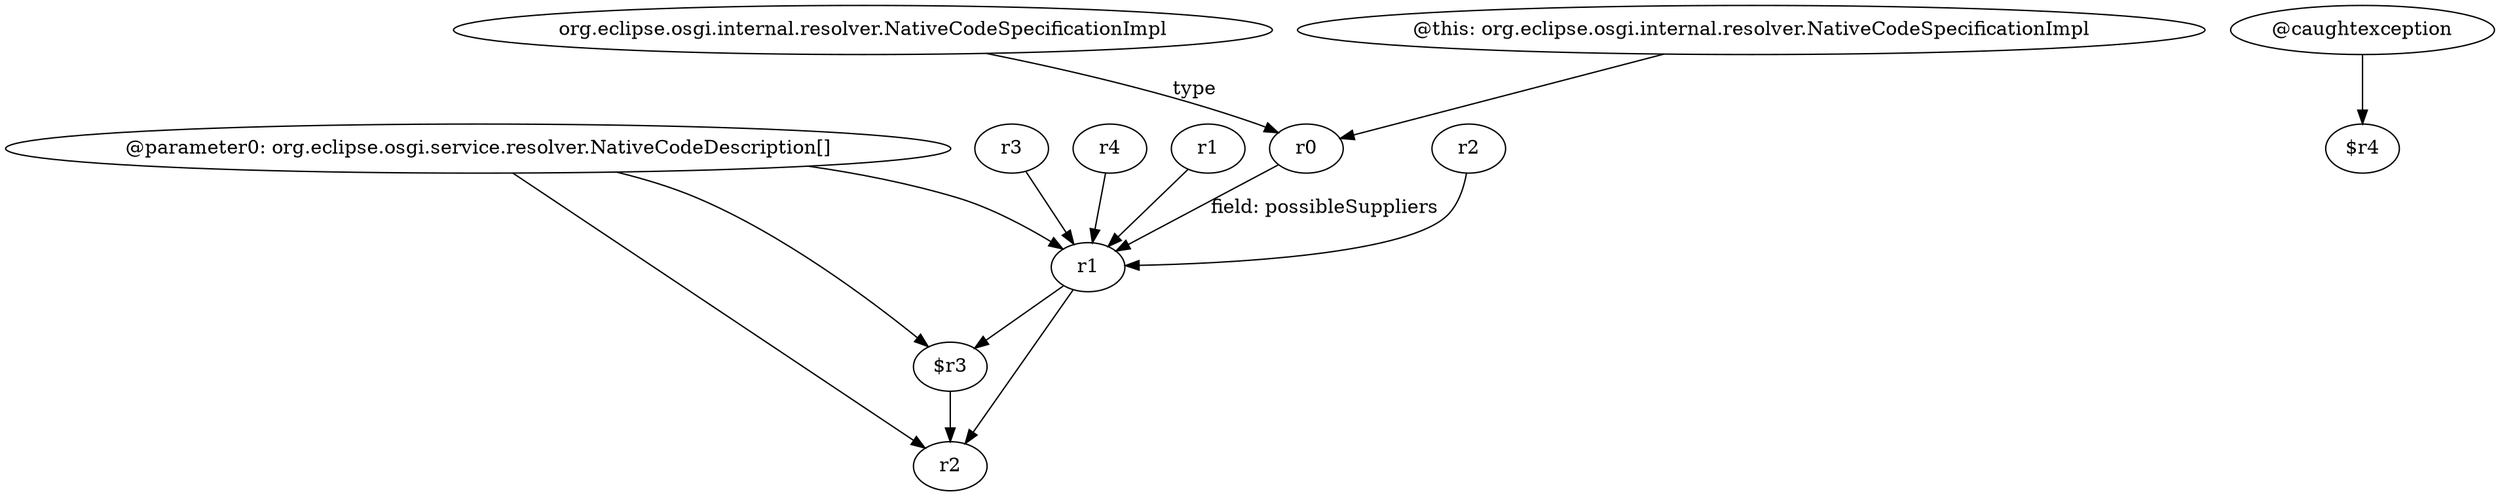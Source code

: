 digraph g {
0[label="r2"]
1[label="r1"]
0->1[label=""]
2[label="@parameter0: org.eclipse.osgi.service.resolver.NativeCodeDescription[]"]
3[label="r2"]
2->3[label=""]
4[label="@caughtexception"]
5[label="$r4"]
4->5[label=""]
6[label="$r3"]
6->3[label=""]
2->1[label=""]
1->6[label=""]
7[label="r3"]
7->1[label=""]
1->3[label=""]
2->6[label=""]
8[label="r4"]
8->1[label=""]
9[label="r1"]
9->1[label=""]
10[label="org.eclipse.osgi.internal.resolver.NativeCodeSpecificationImpl"]
11[label="r0"]
10->11[label="type"]
12[label="@this: org.eclipse.osgi.internal.resolver.NativeCodeSpecificationImpl"]
12->11[label=""]
11->1[label="field: possibleSuppliers"]
}